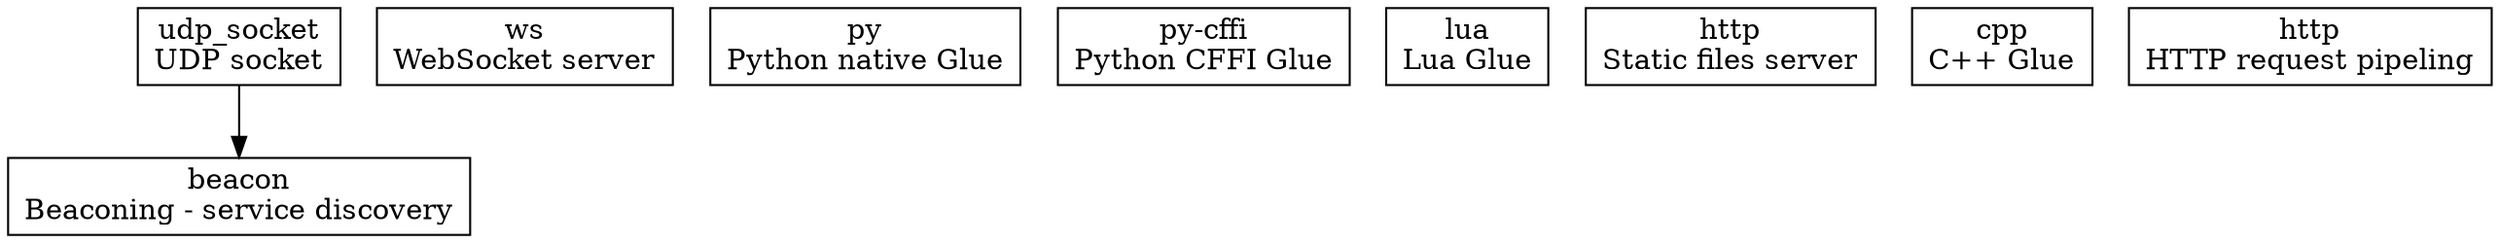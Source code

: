 digraph "DFK Library Roadmap - Future" {
  node [shape=box];
  ratio="compress";

  udp_socket [label="udp_socket\nUDP socket"];

  beacon [label="beacon\nBeaconing - service discovery"];
    udp_socket -> beacon;

  ws [label="ws\nWebSocket server"];

  python [label="py\nPython native Glue"];
  pythonffi [label="py-cffi\nPython CFFI Glue"];

  lua [label="lua\nLua Glue"];

  static [label="http\nStatic files server"];

  cpp [label="cpp\nC++ Glue"];

  pipeling [label="http\nHTTP request pipeling"];

}
